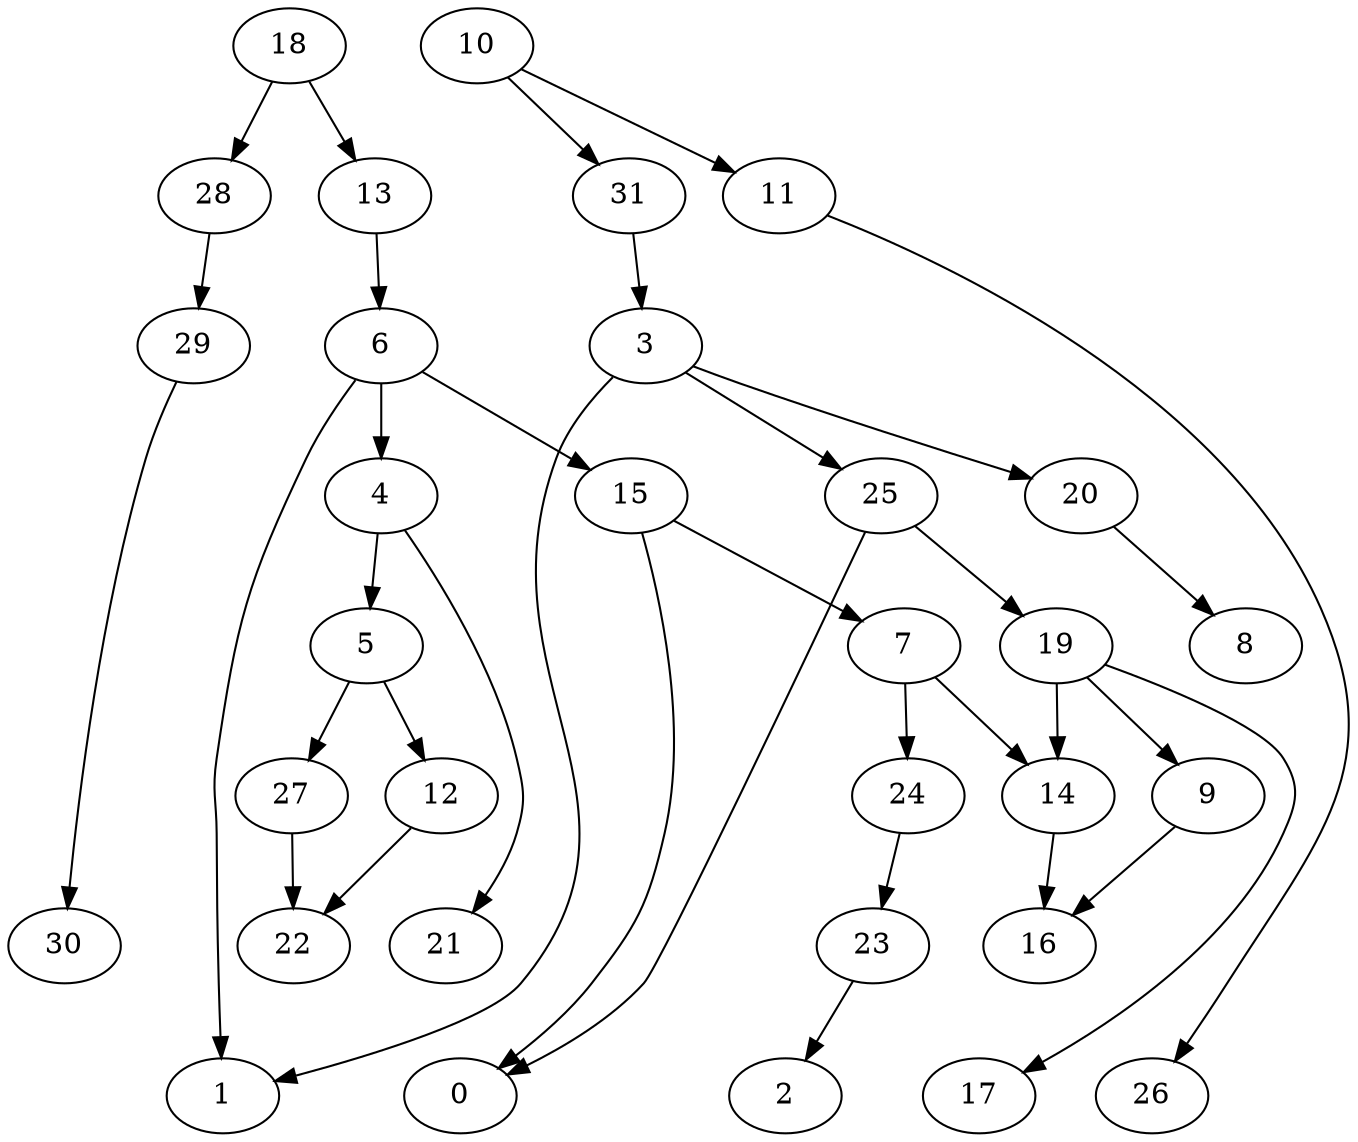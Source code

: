 digraph g {
0;
1;
2;
3;
4;
5;
6;
7;
8;
9;
10;
11;
12;
13;
14;
15;
16;
17;
18;
19;
20;
21;
22;
23;
24;
25;
26;
27;
28;
29;
30;
31;
3 -> 1 [weight=0];
3 -> 20 [weight=0];
3 -> 25 [weight=0];
4 -> 5 [weight=0];
4 -> 21 [weight=0];
5 -> 12 [weight=0];
5 -> 27 [weight=0];
6 -> 1 [weight=0];
6 -> 4 [weight=1];
6 -> 15 [weight=0];
7 -> 14 [weight=0];
7 -> 24 [weight=0];
9 -> 16 [weight=0];
10 -> 31 [weight=0];
10 -> 11 [weight=0];
11 -> 26 [weight=0];
12 -> 22 [weight=0];
13 -> 6 [weight=0];
14 -> 16 [weight=0];
15 -> 7 [weight=0];
15 -> 0 [weight=0];
18 -> 28 [weight=0];
18 -> 13 [weight=0];
19 -> 14 [weight=0];
19 -> 9 [weight=0];
19 -> 17 [weight=0];
20 -> 8 [weight=0];
23 -> 2 [weight=0];
24 -> 23 [weight=0];
25 -> 0 [weight=0];
25 -> 19 [weight=0];
27 -> 22 [weight=0];
28 -> 29 [weight=0];
29 -> 30 [weight=0];
31 -> 3 [weight=0];
}
